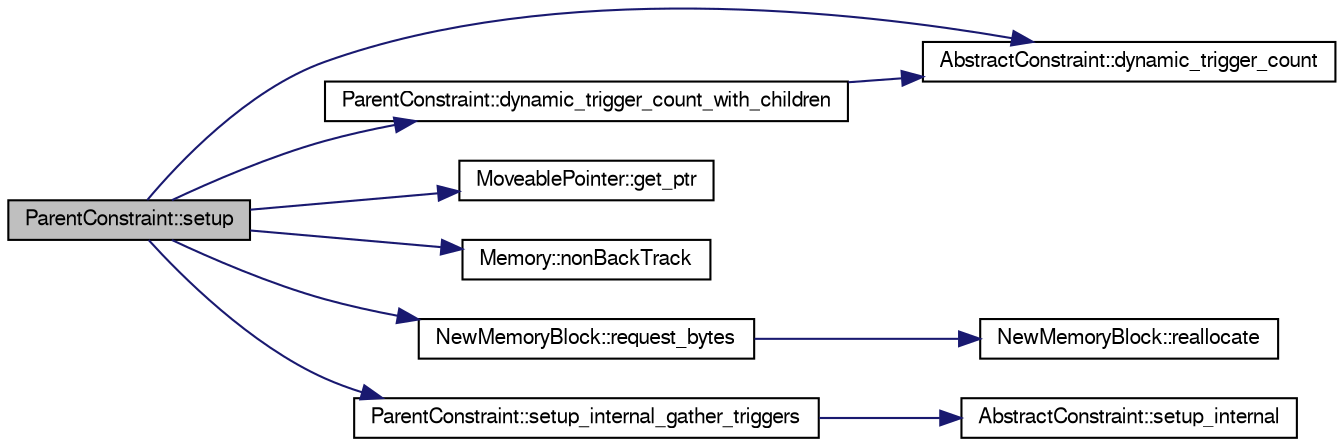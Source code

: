 digraph G
{
  edge [fontname="FreeSans",fontsize="10",labelfontname="FreeSans",labelfontsize="10"];
  node [fontname="FreeSans",fontsize="10",shape=record];
  rankdir=LR;
  Node1 [label="ParentConstraint::setup",height=0.2,width=0.4,color="black", fillcolor="grey75", style="filled" fontcolor="black"];
  Node1 -> Node2 [color="midnightblue",fontsize="10",style="solid",fontname="FreeSans"];
  Node2 [label="AbstractConstraint::dynamic_trigger_count",height=0.2,width=0.4,color="black", fillcolor="white", style="filled",URL="$class_abstract_constraint.html#9bb2ec6e576875a3b129d4523ba37166"];
  Node1 -> Node3 [color="midnightblue",fontsize="10",style="solid",fontname="FreeSans"];
  Node3 [label="ParentConstraint::dynamic_trigger_count_with_children",height=0.2,width=0.4,color="black", fillcolor="white", style="filled",URL="$class_parent_constraint.html#dc9026e40d1dac868034185211d2b200"];
  Node3 -> Node2 [color="midnightblue",fontsize="10",style="solid",fontname="FreeSans"];
  Node1 -> Node4 [color="midnightblue",fontsize="10",style="solid",fontname="FreeSans"];
  Node4 [label="MoveablePointer::get_ptr",height=0.2,width=0.4,color="black", fillcolor="white", style="filled",URL="$class_moveable_pointer.html#22fe71f26133d84eb56c05e900d76c12",tooltip="Returns the pointer."];
  Node1 -> Node5 [color="midnightblue",fontsize="10",style="solid",fontname="FreeSans"];
  Node5 [label="Memory::nonBackTrack",height=0.2,width=0.4,color="black", fillcolor="white", style="filled",URL="$class_memory.html#0dcc70e87f19f9ad96e370be456b22b7"];
  Node1 -> Node6 [color="midnightblue",fontsize="10",style="solid",fontname="FreeSans"];
  Node6 [label="NewMemoryBlock::request_bytes",height=0.2,width=0.4,color="black", fillcolor="white", style="filled",URL="$class_new_memory_block.html#29dbdb7146aec8662b06fa29aa445a8c",tooltip="Request a new block of memory and returns a MoveablePointer to it&#39;s start."];
  Node6 -> Node7 [color="midnightblue",fontsize="10",style="solid",fontname="FreeSans"];
  Node7 [label="NewMemoryBlock::reallocate",height=0.2,width=0.4,color="black", fillcolor="white", style="filled",URL="$class_new_memory_block.html#28b5bc7bcae66d2317ab8b95744a9ba0",tooltip="Enlarges (or reduces) memory block and moves all MoveablePointer to point to the..."];
  Node1 -> Node8 [color="midnightblue",fontsize="10",style="solid",fontname="FreeSans"];
  Node8 [label="ParentConstraint::setup_internal_gather_triggers",height=0.2,width=0.4,color="black", fillcolor="white", style="filled",URL="$class_parent_constraint.html#59ec2342b10ab5b4e2f7a54b2bfb5dc3",tooltip="Gets all the triggers a constraint wants to set up."];
  Node8 -> Node9 [color="midnightblue",fontsize="10",style="solid",fontname="FreeSans"];
  Node9 [label="AbstractConstraint::setup_internal",height=0.2,width=0.4,color="black", fillcolor="white", style="filled",URL="$class_abstract_constraint.html#a587ceba24e1386e5eb87df9cdabe7c9",tooltip="Gets all the triggers a constraint wants to set up."];
}
